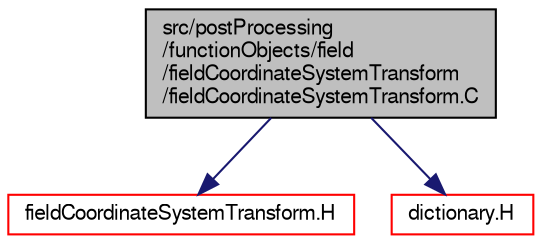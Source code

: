 digraph "src/postProcessing/functionObjects/field/fieldCoordinateSystemTransform/fieldCoordinateSystemTransform.C"
{
  bgcolor="transparent";
  edge [fontname="FreeSans",fontsize="10",labelfontname="FreeSans",labelfontsize="10"];
  node [fontname="FreeSans",fontsize="10",shape=record];
  Node0 [label="src/postProcessing\l/functionObjects/field\l/fieldCoordinateSystemTransform\l/fieldCoordinateSystemTransform.C",height=0.2,width=0.4,color="black", fillcolor="grey75", style="filled", fontcolor="black"];
  Node0 -> Node1 [color="midnightblue",fontsize="10",style="solid",fontname="FreeSans"];
  Node1 [label="fieldCoordinateSystemTransform.H",height=0.2,width=0.4,color="red",URL="$a13232.html"];
  Node0 -> Node258 [color="midnightblue",fontsize="10",style="solid",fontname="FreeSans"];
  Node258 [label="dictionary.H",height=0.2,width=0.4,color="red",URL="$a08804.html"];
}
